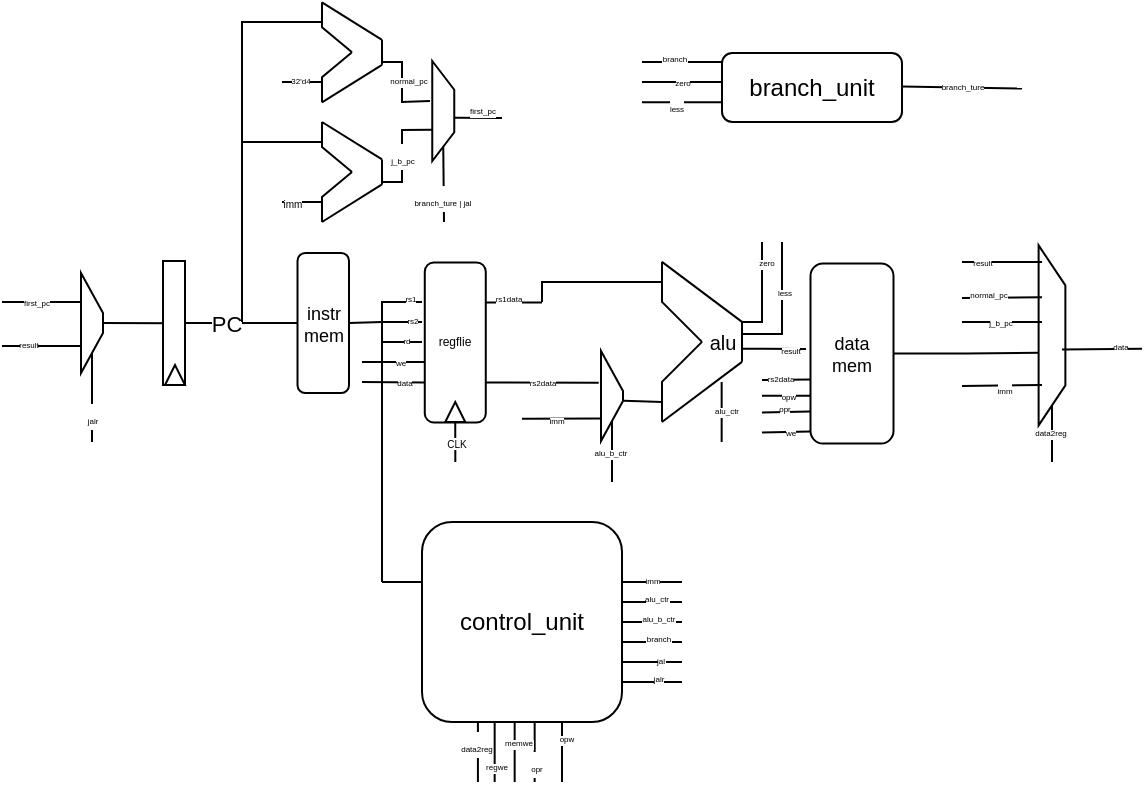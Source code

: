 <mxfile version="26.1.1">
  <diagram name="Page-0" id="Page-0">
    <mxGraphModel dx="864" dy="838.83" grid="1" gridSize="10" guides="1" tooltips="1" connect="1" arrows="0" fold="1" page="1" pageScale="1" pageWidth="593.72" pageHeight="377.83" math="0" shadow="0">
      <root>
        <mxCell id="0" />
        <mxCell id="1" parent="0" />
        <mxCell id="KidoGncwMpLgSPTZOZn4-14" style="edgeStyle=none;rounded=0;orthogonalLoop=1;jettySize=auto;html=1;exitX=0.5;exitY=0;exitDx=0;exitDy=0;endArrow=none;startFill=0;" parent="1" source="KidoGncwMpLgSPTZOZn4-2" edge="1">
          <mxGeometry relative="1" as="geometry">
            <mxPoint x="85" y="110.667" as="targetPoint" />
          </mxGeometry>
        </mxCell>
        <mxCell id="KidoGncwMpLgSPTZOZn4-2" value="" style="shape=trapezoid;perimeter=trapezoidPerimeter;whiteSpace=wrap;html=1;fixedSize=1;rotation=90;" parent="1" vertex="1">
          <mxGeometry x="20" y="105" width="50" height="11" as="geometry" />
        </mxCell>
        <mxCell id="KidoGncwMpLgSPTZOZn4-21" style="edgeStyle=none;rounded=0;orthogonalLoop=1;jettySize=auto;html=1;exitX=0.5;exitY=0;exitDx=0;exitDy=0;entryX=0.5;entryY=1;entryDx=0;entryDy=0;endArrow=none;startFill=0;" parent="1" source="KidoGncwMpLgSPTZOZn4-15" target="KidoGncwMpLgSPTZOZn4-20" edge="1">
          <mxGeometry relative="1" as="geometry" />
        </mxCell>
        <mxCell id="KidoGncwMpLgSPTZOZn4-22" value="PC" style="edgeLabel;html=1;align=center;verticalAlign=middle;resizable=0;points=[];" parent="KidoGncwMpLgSPTZOZn4-21" vertex="1" connectable="0">
          <mxGeometry x="-0.272" relative="1" as="geometry">
            <mxPoint as="offset" />
          </mxGeometry>
        </mxCell>
        <mxCell id="KidoGncwMpLgSPTZOZn4-15" value="" style="rounded=0;whiteSpace=wrap;html=1;rotation=90;" parent="1" vertex="1">
          <mxGeometry x="55" y="105" width="62" height="11" as="geometry" />
        </mxCell>
        <mxCell id="KidoGncwMpLgSPTZOZn4-19" value="" style="triangle;whiteSpace=wrap;html=1;rotation=-90;" parent="1" vertex="1">
          <mxGeometry x="81.5" y="131.5" width="10" height="10" as="geometry" />
        </mxCell>
        <mxCell id="KidoGncwMpLgSPTZOZn4-23" style="edgeStyle=none;rounded=0;orthogonalLoop=1;jettySize=auto;html=1;exitX=0.5;exitY=0;exitDx=0;exitDy=0;endArrow=none;startFill=0;" parent="1" source="KidoGncwMpLgSPTZOZn4-20" edge="1">
          <mxGeometry relative="1" as="geometry">
            <mxPoint x="210" y="110" as="targetPoint" />
            <Array as="points">
              <mxPoint x="190" y="110" />
            </Array>
          </mxGeometry>
        </mxCell>
        <mxCell id="TJ9aAT9OqqPtlWSLzwtL-6" value="rs2" style="edgeLabel;html=1;align=center;verticalAlign=middle;resizable=0;points=[];fontSize=4;" parent="KidoGncwMpLgSPTZOZn4-23" vertex="1" connectable="0">
          <mxGeometry x="0.686" relative="1" as="geometry">
            <mxPoint as="offset" />
          </mxGeometry>
        </mxCell>
        <mxCell id="KidoGncwMpLgSPTZOZn4-20" value="instr&lt;div&gt;mem&lt;/div&gt;" style="rounded=1;whiteSpace=wrap;html=1;rotation=90;align=center;horizontal=0;fontSize=9;" parent="1" vertex="1">
          <mxGeometry x="125.63" y="97.63" width="70" height="25.75" as="geometry" />
        </mxCell>
        <mxCell id="TJ9aAT9OqqPtlWSLzwtL-1" value="" style="endArrow=none;html=1;rounded=0;" parent="1" edge="1">
          <mxGeometry width="50" height="50" relative="1" as="geometry">
            <mxPoint x="190" y="110" as="sourcePoint" />
            <mxPoint x="210" y="100" as="targetPoint" />
            <Array as="points">
              <mxPoint x="190" y="100" />
            </Array>
          </mxGeometry>
        </mxCell>
        <mxCell id="TJ9aAT9OqqPtlWSLzwtL-4" value="rs1" style="edgeLabel;html=1;align=center;verticalAlign=middle;resizable=0;points=[];fontSize=4;" parent="TJ9aAT9OqqPtlWSLzwtL-1" vertex="1" connectable="0">
          <mxGeometry x="0.6" y="1" relative="1" as="geometry">
            <mxPoint as="offset" />
          </mxGeometry>
        </mxCell>
        <mxCell id="TJ9aAT9OqqPtlWSLzwtL-3" value="" style="endArrow=none;html=1;rounded=0;" parent="1" edge="1">
          <mxGeometry width="50" height="50" relative="1" as="geometry">
            <mxPoint x="190" y="110" as="sourcePoint" />
            <mxPoint x="210" y="120" as="targetPoint" />
            <Array as="points">
              <mxPoint x="190" y="120" />
            </Array>
          </mxGeometry>
        </mxCell>
        <mxCell id="TJ9aAT9OqqPtlWSLzwtL-7" value="rd" style="edgeLabel;html=1;align=center;verticalAlign=middle;resizable=0;points=[];fontSize=4;" parent="TJ9aAT9OqqPtlWSLzwtL-3" vertex="1" connectable="0">
          <mxGeometry x="0.467" relative="1" as="geometry">
            <mxPoint as="offset" />
          </mxGeometry>
        </mxCell>
        <mxCell id="TJ9aAT9OqqPtlWSLzwtL-14" style="edgeStyle=orthogonalEdgeStyle;rounded=0;orthogonalLoop=1;jettySize=auto;html=1;exitX=0.75;exitY=0;exitDx=0;exitDy=0;endArrow=none;startFill=0;entryX=0.352;entryY=1.106;entryDx=0;entryDy=0;entryPerimeter=0;" parent="1" source="TJ9aAT9OqqPtlWSLzwtL-8" edge="1" target="lyE28jP4etLyNFMuhpy6-29">
          <mxGeometry relative="1" as="geometry">
            <mxPoint x="270" y="140" as="targetPoint" />
            <Array as="points" />
          </mxGeometry>
        </mxCell>
        <mxCell id="TJ9aAT9OqqPtlWSLzwtL-32" value="rs2data" style="edgeLabel;html=1;align=center;verticalAlign=middle;resizable=0;points=[];fontSize=4;" parent="TJ9aAT9OqqPtlWSLzwtL-14" vertex="1" connectable="0">
          <mxGeometry x="-0.02" relative="1" as="geometry">
            <mxPoint as="offset" />
          </mxGeometry>
        </mxCell>
        <mxCell id="TJ9aAT9OqqPtlWSLzwtL-33" style="edgeStyle=orthogonalEdgeStyle;rounded=0;orthogonalLoop=1;jettySize=auto;html=1;exitX=0.25;exitY=0;exitDx=0;exitDy=0;endArrow=none;startFill=0;" parent="1" source="TJ9aAT9OqqPtlWSLzwtL-8" edge="1">
          <mxGeometry relative="1" as="geometry">
            <mxPoint x="270" y="100.333" as="targetPoint" />
          </mxGeometry>
        </mxCell>
        <mxCell id="TJ9aAT9OqqPtlWSLzwtL-34" value="rs1data" style="edgeLabel;html=1;align=center;verticalAlign=middle;resizable=0;points=[];fontSize=4;" parent="TJ9aAT9OqqPtlWSLzwtL-33" vertex="1" connectable="0">
          <mxGeometry x="-0.236" y="1" relative="1" as="geometry">
            <mxPoint as="offset" />
          </mxGeometry>
        </mxCell>
        <mxCell id="TJ9aAT9OqqPtlWSLzwtL-8" value="regflie" style="rounded=1;whiteSpace=wrap;html=1;rotation=90;fontSize=6;horizontal=0;verticalAlign=middle;" parent="1" vertex="1">
          <mxGeometry x="186.61" y="105" width="80.05" height="30.5" as="geometry" />
        </mxCell>
        <mxCell id="TJ9aAT9OqqPtlWSLzwtL-16" style="edgeStyle=orthogonalEdgeStyle;rounded=0;orthogonalLoop=1;jettySize=auto;html=1;exitX=0;exitY=0.5;exitDx=0;exitDy=0;endArrow=none;startFill=0;" parent="1" source="TJ9aAT9OqqPtlWSLzwtL-15" edge="1">
          <mxGeometry relative="1" as="geometry">
            <mxPoint x="226.667" y="180" as="targetPoint" />
          </mxGeometry>
        </mxCell>
        <mxCell id="TJ9aAT9OqqPtlWSLzwtL-17" value="CLK" style="edgeLabel;html=1;align=center;verticalAlign=middle;resizable=0;points=[];fontSize=5;" parent="TJ9aAT9OqqPtlWSLzwtL-16" vertex="1" connectable="0">
          <mxGeometry x="-0.033" relative="1" as="geometry">
            <mxPoint as="offset" />
          </mxGeometry>
        </mxCell>
        <mxCell id="TJ9aAT9OqqPtlWSLzwtL-15" value="" style="triangle;whiteSpace=wrap;html=1;rotation=-90;" parent="1" vertex="1">
          <mxGeometry x="221.63" y="150" width="10" height="10" as="geometry" />
        </mxCell>
        <mxCell id="TJ9aAT9OqqPtlWSLzwtL-18" value="" style="endArrow=none;html=1;rounded=0;" parent="1" edge="1">
          <mxGeometry width="50" height="50" relative="1" as="geometry">
            <mxPoint x="190" y="120" as="sourcePoint" />
            <mxPoint x="190" y="240" as="targetPoint" />
          </mxGeometry>
        </mxCell>
        <mxCell id="TJ9aAT9OqqPtlWSLzwtL-19" value="" style="endArrow=none;html=1;rounded=0;" parent="1" edge="1">
          <mxGeometry width="50" height="50" relative="1" as="geometry">
            <mxPoint x="190" y="240" as="sourcePoint" />
            <mxPoint x="210" y="240" as="targetPoint" />
            <Array as="points">
              <mxPoint x="200" y="240" />
            </Array>
          </mxGeometry>
        </mxCell>
        <mxCell id="lyE28jP4etLyNFMuhpy6-3" style="edgeStyle=orthogonalEdgeStyle;rounded=0;orthogonalLoop=1;jettySize=auto;html=1;exitX=1;exitY=0.5;exitDx=0;exitDy=0;endArrow=none;startFill=0;" edge="1" parent="1" source="TJ9aAT9OqqPtlWSLzwtL-20">
          <mxGeometry relative="1" as="geometry">
            <mxPoint x="340" y="260" as="targetPoint" />
          </mxGeometry>
        </mxCell>
        <mxCell id="lyE28jP4etLyNFMuhpy6-33" value="alu_b_ctr" style="edgeLabel;html=1;align=center;verticalAlign=middle;resizable=0;points=[];fontSize=4;" vertex="1" connectable="0" parent="lyE28jP4etLyNFMuhpy6-3">
          <mxGeometry x="0.156" y="1" relative="1" as="geometry">
            <mxPoint as="offset" />
          </mxGeometry>
        </mxCell>
        <mxCell id="lyE28jP4etLyNFMuhpy6-15" style="edgeStyle=orthogonalEdgeStyle;rounded=0;orthogonalLoop=1;jettySize=auto;html=1;exitX=0.5;exitY=1;exitDx=0;exitDy=0;endArrow=none;startFill=0;" edge="1" parent="1">
          <mxGeometry relative="1" as="geometry">
            <mxPoint x="266.33" y="340" as="targetPoint" />
            <mxPoint x="266.33" y="310" as="sourcePoint" />
          </mxGeometry>
        </mxCell>
        <mxCell id="lyE28jP4etLyNFMuhpy6-39" value="&lt;font style=&quot;font-size: 4px;&quot;&gt;opr&lt;/font&gt;" style="edgeLabel;html=1;align=center;verticalAlign=middle;resizable=0;points=[];" vertex="1" connectable="0" parent="lyE28jP4etLyNFMuhpy6-15">
          <mxGeometry x="-0.378" relative="1" as="geometry">
            <mxPoint y="11" as="offset" />
          </mxGeometry>
        </mxCell>
        <mxCell id="TJ9aAT9OqqPtlWSLzwtL-20" value="control_unit" style="rounded=1;whiteSpace=wrap;html=1;" parent="1" vertex="1">
          <mxGeometry x="210" y="210" width="100" height="100" as="geometry" />
        </mxCell>
        <mxCell id="TJ9aAT9OqqPtlWSLzwtL-25" value="" style="endArrow=none;html=1;rounded=0;fontSize=4;" parent="1" edge="1">
          <mxGeometry width="50" height="50" relative="1" as="geometry">
            <mxPoint x="180" y="130" as="sourcePoint" />
            <mxPoint x="211" y="130" as="targetPoint" />
          </mxGeometry>
        </mxCell>
        <mxCell id="TJ9aAT9OqqPtlWSLzwtL-28" value="we" style="edgeLabel;html=1;align=center;verticalAlign=middle;resizable=0;points=[];fontSize=4;" parent="TJ9aAT9OqqPtlWSLzwtL-25" vertex="1" connectable="0">
          <mxGeometry x="0.226" y="-1" relative="1" as="geometry">
            <mxPoint as="offset" />
          </mxGeometry>
        </mxCell>
        <mxCell id="TJ9aAT9OqqPtlWSLzwtL-29" value="" style="endArrow=none;html=1;rounded=0;entryX=0.75;entryY=1;entryDx=0;entryDy=0;" parent="1" target="TJ9aAT9OqqPtlWSLzwtL-8" edge="1">
          <mxGeometry width="50" height="50" relative="1" as="geometry">
            <mxPoint x="180" y="140" as="sourcePoint" />
            <mxPoint x="320" y="140" as="targetPoint" />
          </mxGeometry>
        </mxCell>
        <mxCell id="TJ9aAT9OqqPtlWSLzwtL-30" value="data" style="edgeLabel;html=1;align=center;verticalAlign=middle;resizable=0;points=[];fontSize=4;" parent="TJ9aAT9OqqPtlWSLzwtL-29" vertex="1" connectable="0">
          <mxGeometry x="0.339" y="-1" relative="1" as="geometry">
            <mxPoint as="offset" />
          </mxGeometry>
        </mxCell>
        <mxCell id="lyE28jP4etLyNFMuhpy6-4" style="edgeStyle=orthogonalEdgeStyle;rounded=0;orthogonalLoop=1;jettySize=auto;html=1;exitX=1;exitY=0.5;exitDx=0;exitDy=0;endArrow=none;startFill=0;" edge="1" parent="1">
          <mxGeometry relative="1" as="geometry">
            <mxPoint x="340" y="240" as="targetPoint" />
            <mxPoint x="310" y="240" as="sourcePoint" />
          </mxGeometry>
        </mxCell>
        <mxCell id="lyE28jP4etLyNFMuhpy6-31" value="imm" style="edgeLabel;html=1;align=center;verticalAlign=middle;resizable=0;points=[];fontSize=4;" vertex="1" connectable="0" parent="lyE28jP4etLyNFMuhpy6-4">
          <mxGeometry x="-0.044" relative="1" as="geometry">
            <mxPoint as="offset" />
          </mxGeometry>
        </mxCell>
        <mxCell id="lyE28jP4etLyNFMuhpy6-5" style="edgeStyle=orthogonalEdgeStyle;rounded=0;orthogonalLoop=1;jettySize=auto;html=1;exitX=1;exitY=0.5;exitDx=0;exitDy=0;endArrow=none;startFill=0;" edge="1" parent="1">
          <mxGeometry relative="1" as="geometry">
            <mxPoint x="340" y="250" as="targetPoint" />
            <mxPoint x="310" y="250" as="sourcePoint" />
          </mxGeometry>
        </mxCell>
        <mxCell id="lyE28jP4etLyNFMuhpy6-32" value="alu_ctr" style="edgeLabel;html=1;align=center;verticalAlign=middle;resizable=0;points=[];fontSize=4;" vertex="1" connectable="0" parent="lyE28jP4etLyNFMuhpy6-5">
          <mxGeometry x="0.111" y="1" relative="1" as="geometry">
            <mxPoint as="offset" />
          </mxGeometry>
        </mxCell>
        <mxCell id="lyE28jP4etLyNFMuhpy6-6" style="edgeStyle=orthogonalEdgeStyle;rounded=0;orthogonalLoop=1;jettySize=auto;html=1;exitX=1;exitY=0.5;exitDx=0;exitDy=0;endArrow=none;startFill=0;" edge="1" parent="1">
          <mxGeometry relative="1" as="geometry">
            <mxPoint x="340" y="290" as="targetPoint" />
            <mxPoint x="310" y="290" as="sourcePoint" />
          </mxGeometry>
        </mxCell>
        <mxCell id="lyE28jP4etLyNFMuhpy6-37" value="jalr" style="edgeLabel;html=1;align=center;verticalAlign=middle;resizable=0;points=[];fontSize=4;" vertex="1" connectable="0" parent="lyE28jP4etLyNFMuhpy6-6">
          <mxGeometry x="0.178" y="1" relative="1" as="geometry">
            <mxPoint as="offset" />
          </mxGeometry>
        </mxCell>
        <mxCell id="lyE28jP4etLyNFMuhpy6-7" style="edgeStyle=orthogonalEdgeStyle;rounded=0;orthogonalLoop=1;jettySize=auto;html=1;exitX=1;exitY=0.5;exitDx=0;exitDy=0;endArrow=none;startFill=0;" edge="1" parent="1">
          <mxGeometry relative="1" as="geometry">
            <mxPoint x="340" y="270" as="targetPoint" />
            <mxPoint x="310" y="270" as="sourcePoint" />
          </mxGeometry>
        </mxCell>
        <mxCell id="lyE28jP4etLyNFMuhpy6-34" value="branch" style="edgeLabel;html=1;align=center;verticalAlign=middle;resizable=0;points=[];fontSize=4;" vertex="1" connectable="0" parent="lyE28jP4etLyNFMuhpy6-7">
          <mxGeometry x="0.156" y="1" relative="1" as="geometry">
            <mxPoint as="offset" />
          </mxGeometry>
        </mxCell>
        <mxCell id="lyE28jP4etLyNFMuhpy6-8" style="edgeStyle=orthogonalEdgeStyle;rounded=0;orthogonalLoop=1;jettySize=auto;html=1;exitX=1;exitY=0.5;exitDx=0;exitDy=0;endArrow=none;startFill=0;" edge="1" parent="1">
          <mxGeometry relative="1" as="geometry">
            <mxPoint x="340" y="280" as="targetPoint" />
            <mxPoint x="310" y="280" as="sourcePoint" />
          </mxGeometry>
        </mxCell>
        <mxCell id="lyE28jP4etLyNFMuhpy6-36" value="jal" style="edgeLabel;html=1;align=center;verticalAlign=middle;resizable=0;points=[];fontSize=4;" vertex="1" connectable="0" parent="lyE28jP4etLyNFMuhpy6-8">
          <mxGeometry x="0.267" relative="1" as="geometry">
            <mxPoint as="offset" />
          </mxGeometry>
        </mxCell>
        <mxCell id="lyE28jP4etLyNFMuhpy6-16" style="edgeStyle=orthogonalEdgeStyle;rounded=0;orthogonalLoop=1;jettySize=auto;html=1;exitX=0.5;exitY=1;exitDx=0;exitDy=0;endArrow=none;startFill=0;" edge="1" parent="1">
          <mxGeometry relative="1" as="geometry">
            <mxPoint x="237.96" y="340" as="targetPoint" />
            <mxPoint x="237.96" y="310" as="sourcePoint" />
          </mxGeometry>
        </mxCell>
        <mxCell id="lyE28jP4etLyNFMuhpy6-42" value="&lt;span style=&quot;font-size: 4px;&quot;&gt;data2reg&lt;/span&gt;" style="edgeLabel;html=1;align=center;verticalAlign=middle;resizable=0;points=[];" vertex="1" connectable="0" parent="lyE28jP4etLyNFMuhpy6-16">
          <mxGeometry x="-0.267" y="-1" relative="1" as="geometry">
            <mxPoint as="offset" />
          </mxGeometry>
        </mxCell>
        <mxCell id="lyE28jP4etLyNFMuhpy6-17" style="edgeStyle=orthogonalEdgeStyle;rounded=0;orthogonalLoop=1;jettySize=auto;html=1;exitX=0.5;exitY=1;exitDx=0;exitDy=0;endArrow=none;startFill=0;" edge="1" parent="1">
          <mxGeometry relative="1" as="geometry">
            <mxPoint x="256.33" y="340" as="targetPoint" />
            <mxPoint x="256.33" y="310" as="sourcePoint" />
          </mxGeometry>
        </mxCell>
        <mxCell id="lyE28jP4etLyNFMuhpy6-40" value="memwe" style="edgeLabel;html=1;align=center;verticalAlign=middle;resizable=0;points=[];fontSize=4;" vertex="1" connectable="0" parent="lyE28jP4etLyNFMuhpy6-17">
          <mxGeometry x="-0.289" y="1" relative="1" as="geometry">
            <mxPoint as="offset" />
          </mxGeometry>
        </mxCell>
        <mxCell id="lyE28jP4etLyNFMuhpy6-18" style="edgeStyle=orthogonalEdgeStyle;rounded=0;orthogonalLoop=1;jettySize=auto;html=1;exitX=0.5;exitY=1;exitDx=0;exitDy=0;endArrow=none;startFill=0;" edge="1" parent="1">
          <mxGeometry relative="1" as="geometry">
            <mxPoint x="280" y="340" as="targetPoint" />
            <mxPoint x="280" y="310" as="sourcePoint" />
          </mxGeometry>
        </mxCell>
        <mxCell id="lyE28jP4etLyNFMuhpy6-38" value="opw" style="edgeLabel;html=1;align=center;verticalAlign=middle;resizable=0;points=[];fontSize=4;" vertex="1" connectable="0" parent="lyE28jP4etLyNFMuhpy6-18">
          <mxGeometry x="-0.444" y="2" relative="1" as="geometry">
            <mxPoint as="offset" />
          </mxGeometry>
        </mxCell>
        <mxCell id="lyE28jP4etLyNFMuhpy6-19" style="edgeStyle=orthogonalEdgeStyle;rounded=0;orthogonalLoop=1;jettySize=auto;html=1;exitX=0.5;exitY=1;exitDx=0;exitDy=0;endArrow=none;startFill=0;" edge="1" parent="1">
          <mxGeometry relative="1" as="geometry">
            <mxPoint x="246.33" y="340" as="targetPoint" />
            <mxPoint x="246.33" y="310" as="sourcePoint" />
          </mxGeometry>
        </mxCell>
        <mxCell id="lyE28jP4etLyNFMuhpy6-41" value="regwe" style="edgeLabel;html=1;align=center;verticalAlign=middle;resizable=0;points=[];fontSize=4;" vertex="1" connectable="0" parent="lyE28jP4etLyNFMuhpy6-19">
          <mxGeometry x="0.489" relative="1" as="geometry">
            <mxPoint as="offset" />
          </mxGeometry>
        </mxCell>
        <mxCell id="lyE28jP4etLyNFMuhpy6-22" value="" style="endArrow=none;html=1;rounded=0;" edge="1" parent="1">
          <mxGeometry width="50" height="50" relative="1" as="geometry">
            <mxPoint x="330" y="79.92" as="sourcePoint" />
            <mxPoint x="370" y="109.92" as="targetPoint" />
          </mxGeometry>
        </mxCell>
        <mxCell id="lyE28jP4etLyNFMuhpy6-23" value="" style="endArrow=none;html=1;rounded=0;" edge="1" parent="1">
          <mxGeometry width="50" height="50" relative="1" as="geometry">
            <mxPoint x="330" y="160" as="sourcePoint" />
            <mxPoint x="370" y="129.92" as="targetPoint" />
          </mxGeometry>
        </mxCell>
        <mxCell id="lyE28jP4etLyNFMuhpy6-24" value="" style="endArrow=none;html=1;rounded=0;" edge="1" parent="1">
          <mxGeometry width="50" height="50" relative="1" as="geometry">
            <mxPoint x="350" y="119.92" as="sourcePoint" />
            <mxPoint x="330" y="79.92" as="targetPoint" />
            <Array as="points">
              <mxPoint x="330" y="99.92" />
            </Array>
          </mxGeometry>
        </mxCell>
        <mxCell id="lyE28jP4etLyNFMuhpy6-25" value="" style="endArrow=none;html=1;rounded=0;" edge="1" parent="1">
          <mxGeometry width="50" height="50" relative="1" as="geometry">
            <mxPoint x="350" y="119.92" as="sourcePoint" />
            <mxPoint x="330" y="159.92" as="targetPoint" />
            <Array as="points">
              <mxPoint x="330" y="139.92" />
            </Array>
          </mxGeometry>
        </mxCell>
        <mxCell id="lyE28jP4etLyNFMuhpy6-27" value="" style="endArrow=none;html=1;rounded=0;" edge="1" parent="1">
          <mxGeometry width="50" height="50" relative="1" as="geometry">
            <mxPoint x="370" y="129.92" as="sourcePoint" />
            <mxPoint x="370" y="109.92" as="targetPoint" />
          </mxGeometry>
        </mxCell>
        <mxCell id="lyE28jP4etLyNFMuhpy6-28" value="alu" style="text;html=1;align=center;verticalAlign=middle;resizable=0;points=[];autosize=1;strokeColor=none;fillColor=none;fontSize=10;" vertex="1" parent="1">
          <mxGeometry x="340" y="105" width="40" height="30" as="geometry" />
        </mxCell>
        <mxCell id="lyE28jP4etLyNFMuhpy6-47" style="edgeStyle=orthogonalEdgeStyle;rounded=0;orthogonalLoop=1;jettySize=auto;html=1;exitX=0.75;exitY=1;exitDx=0;exitDy=0;endArrow=none;startFill=0;" edge="1" parent="1" source="lyE28jP4etLyNFMuhpy6-29">
          <mxGeometry relative="1" as="geometry">
            <mxPoint x="260" y="158.333" as="targetPoint" />
          </mxGeometry>
        </mxCell>
        <mxCell id="lyE28jP4etLyNFMuhpy6-48" value="imm" style="edgeLabel;html=1;align=center;verticalAlign=middle;resizable=0;points=[];fontSize=4;" vertex="1" connectable="0" parent="lyE28jP4etLyNFMuhpy6-47">
          <mxGeometry x="0.173" y="1" relative="1" as="geometry">
            <mxPoint as="offset" />
          </mxGeometry>
        </mxCell>
        <mxCell id="lyE28jP4etLyNFMuhpy6-29" value="" style="shape=trapezoid;perimeter=trapezoidPerimeter;whiteSpace=wrap;html=1;fixedSize=1;rotation=90;" vertex="1" parent="1">
          <mxGeometry x="282.5" y="141.5" width="45" height="11" as="geometry" />
        </mxCell>
        <mxCell id="lyE28jP4etLyNFMuhpy6-30" value="" style="endArrow=none;html=1;rounded=0;exitX=0.552;exitY=-0.045;exitDx=0;exitDy=0;exitPerimeter=0;" edge="1" parent="1" source="lyE28jP4etLyNFMuhpy6-29">
          <mxGeometry width="50" height="50" relative="1" as="geometry">
            <mxPoint x="270" y="210" as="sourcePoint" />
            <mxPoint x="330" y="150" as="targetPoint" />
          </mxGeometry>
        </mxCell>
        <mxCell id="lyE28jP4etLyNFMuhpy6-49" value="" style="endArrow=none;html=1;rounded=0;" edge="1" parent="1">
          <mxGeometry width="50" height="50" relative="1" as="geometry">
            <mxPoint x="270" y="100" as="sourcePoint" />
            <mxPoint x="330" y="90" as="targetPoint" />
            <Array as="points">
              <mxPoint x="270" y="90" />
            </Array>
          </mxGeometry>
        </mxCell>
        <mxCell id="lyE28jP4etLyNFMuhpy6-50" value="" style="endArrow=none;html=1;rounded=0;entryX=0.5;entryY=1.167;entryDx=0;entryDy=0;entryPerimeter=0;" edge="1" parent="1">
          <mxGeometry width="50" height="50" relative="1" as="geometry">
            <mxPoint x="359.83" y="169.99" as="sourcePoint" />
            <mxPoint x="359.83" y="140" as="targetPoint" />
          </mxGeometry>
        </mxCell>
        <mxCell id="lyE28jP4etLyNFMuhpy6-51" value="alu_ctr" style="edgeLabel;html=1;align=center;verticalAlign=middle;resizable=0;points=[];fontSize=4;" vertex="1" connectable="0" parent="lyE28jP4etLyNFMuhpy6-50">
          <mxGeometry x="-0.0" y="-2" relative="1" as="geometry">
            <mxPoint as="offset" />
          </mxGeometry>
        </mxCell>
        <mxCell id="lyE28jP4etLyNFMuhpy6-54" value="" style="endArrow=none;html=1;rounded=0;" edge="1" parent="1">
          <mxGeometry width="50" height="50" relative="1" as="geometry">
            <mxPoint x="120" y="110" as="sourcePoint" />
            <mxPoint x="160" y="20" as="targetPoint" />
            <Array as="points">
              <mxPoint x="120" y="20" />
            </Array>
          </mxGeometry>
        </mxCell>
        <mxCell id="lyE28jP4etLyNFMuhpy6-55" value="" style="endArrow=none;html=1;rounded=0;" edge="1" parent="1">
          <mxGeometry width="50" height="50" relative="1" as="geometry">
            <mxPoint x="120" y="20" as="sourcePoint" />
            <mxPoint x="160" y="-40" as="targetPoint" />
            <Array as="points">
              <mxPoint x="120" y="-40" />
            </Array>
          </mxGeometry>
        </mxCell>
        <mxCell id="lyE28jP4etLyNFMuhpy6-72" value="" style="group" vertex="1" connectable="0" parent="1">
          <mxGeometry x="160" y="-49.83" width="30" height="50" as="geometry" />
        </mxCell>
        <mxCell id="lyE28jP4etLyNFMuhpy6-67" value="" style="endArrow=none;html=1;rounded=0;" edge="1" parent="lyE28jP4etLyNFMuhpy6-72">
          <mxGeometry width="50" height="50" relative="1" as="geometry">
            <mxPoint as="sourcePoint" />
            <mxPoint x="30" y="18.731" as="targetPoint" />
          </mxGeometry>
        </mxCell>
        <mxCell id="lyE28jP4etLyNFMuhpy6-68" value="" style="endArrow=none;html=1;rounded=0;" edge="1" parent="lyE28jP4etLyNFMuhpy6-72">
          <mxGeometry width="50" height="50" relative="1" as="geometry">
            <mxPoint y="50.0" as="sourcePoint" />
            <mxPoint x="30" y="31.219" as="targetPoint" />
          </mxGeometry>
        </mxCell>
        <mxCell id="lyE28jP4etLyNFMuhpy6-69" value="" style="endArrow=none;html=1;rounded=0;" edge="1" parent="lyE28jP4etLyNFMuhpy6-72">
          <mxGeometry width="50" height="50" relative="1" as="geometry">
            <mxPoint x="15" y="24.975" as="sourcePoint" />
            <mxPoint as="targetPoint" />
            <Array as="points">
              <mxPoint y="12.488" />
            </Array>
          </mxGeometry>
        </mxCell>
        <mxCell id="lyE28jP4etLyNFMuhpy6-70" value="" style="endArrow=none;html=1;rounded=0;" edge="1" parent="lyE28jP4etLyNFMuhpy6-72">
          <mxGeometry width="50" height="50" relative="1" as="geometry">
            <mxPoint x="15" y="24.975" as="sourcePoint" />
            <mxPoint y="49.95" as="targetPoint" />
            <Array as="points">
              <mxPoint y="37.463" />
            </Array>
          </mxGeometry>
        </mxCell>
        <mxCell id="lyE28jP4etLyNFMuhpy6-71" value="" style="endArrow=none;html=1;rounded=0;" edge="1" parent="lyE28jP4etLyNFMuhpy6-72">
          <mxGeometry width="50" height="50" relative="1" as="geometry">
            <mxPoint x="30" y="31.219" as="sourcePoint" />
            <mxPoint x="30" y="18.731" as="targetPoint" />
          </mxGeometry>
        </mxCell>
        <mxCell id="lyE28jP4etLyNFMuhpy6-73" value="" style="group" vertex="1" connectable="0" parent="1">
          <mxGeometry x="160" y="10" width="30" height="50" as="geometry" />
        </mxCell>
        <mxCell id="lyE28jP4etLyNFMuhpy6-74" value="" style="endArrow=none;html=1;rounded=0;" edge="1" parent="lyE28jP4etLyNFMuhpy6-73">
          <mxGeometry width="50" height="50" relative="1" as="geometry">
            <mxPoint as="sourcePoint" />
            <mxPoint x="30" y="18.731" as="targetPoint" />
          </mxGeometry>
        </mxCell>
        <mxCell id="lyE28jP4etLyNFMuhpy6-75" value="" style="endArrow=none;html=1;rounded=0;" edge="1" parent="lyE28jP4etLyNFMuhpy6-73">
          <mxGeometry width="50" height="50" relative="1" as="geometry">
            <mxPoint y="50.0" as="sourcePoint" />
            <mxPoint x="30" y="31.219" as="targetPoint" />
          </mxGeometry>
        </mxCell>
        <mxCell id="lyE28jP4etLyNFMuhpy6-76" value="" style="endArrow=none;html=1;rounded=0;" edge="1" parent="lyE28jP4etLyNFMuhpy6-73">
          <mxGeometry width="50" height="50" relative="1" as="geometry">
            <mxPoint x="15" y="24.975" as="sourcePoint" />
            <mxPoint as="targetPoint" />
            <Array as="points">
              <mxPoint y="12.488" />
            </Array>
          </mxGeometry>
        </mxCell>
        <mxCell id="lyE28jP4etLyNFMuhpy6-77" value="" style="endArrow=none;html=1;rounded=0;" edge="1" parent="lyE28jP4etLyNFMuhpy6-73">
          <mxGeometry width="50" height="50" relative="1" as="geometry">
            <mxPoint x="15" y="24.975" as="sourcePoint" />
            <mxPoint y="49.95" as="targetPoint" />
            <Array as="points">
              <mxPoint y="37.463" />
            </Array>
          </mxGeometry>
        </mxCell>
        <mxCell id="lyE28jP4etLyNFMuhpy6-78" value="" style="endArrow=none;html=1;rounded=0;" edge="1" parent="lyE28jP4etLyNFMuhpy6-73">
          <mxGeometry width="50" height="50" relative="1" as="geometry">
            <mxPoint x="30" y="31.219" as="sourcePoint" />
            <mxPoint x="30" y="18.731" as="targetPoint" />
          </mxGeometry>
        </mxCell>
        <mxCell id="lyE28jP4etLyNFMuhpy6-79" value="" style="endArrow=none;html=1;rounded=0;" edge="1" parent="1">
          <mxGeometry width="50" height="50" relative="1" as="geometry">
            <mxPoint x="140" y="-10" as="sourcePoint" />
            <mxPoint x="160" y="-10" as="targetPoint" />
          </mxGeometry>
        </mxCell>
        <mxCell id="lyE28jP4etLyNFMuhpy6-80" value="32&#39;d4" style="edgeLabel;html=1;align=center;verticalAlign=middle;resizable=0;points=[];fontSize=4;" vertex="1" connectable="0" parent="lyE28jP4etLyNFMuhpy6-79">
          <mxGeometry x="-0.1" relative="1" as="geometry">
            <mxPoint as="offset" />
          </mxGeometry>
        </mxCell>
        <mxCell id="lyE28jP4etLyNFMuhpy6-81" value="" style="endArrow=none;html=1;rounded=0;" edge="1" parent="1">
          <mxGeometry width="50" height="50" relative="1" as="geometry">
            <mxPoint x="140" y="50" as="sourcePoint" />
            <mxPoint x="160" y="50" as="targetPoint" />
          </mxGeometry>
        </mxCell>
        <mxCell id="lyE28jP4etLyNFMuhpy6-82" value="imm" style="edgeLabel;html=1;align=center;verticalAlign=middle;resizable=0;points=[];fontSize=5;" vertex="1" connectable="0" parent="lyE28jP4etLyNFMuhpy6-81">
          <mxGeometry x="-0.567" relative="1" as="geometry">
            <mxPoint as="offset" />
          </mxGeometry>
        </mxCell>
        <mxCell id="lyE28jP4etLyNFMuhpy6-83" value="" style="shape=trapezoid;perimeter=trapezoidPerimeter;whiteSpace=wrap;html=1;fixedSize=1;rotation=90;size=14.37;" vertex="1" parent="1">
          <mxGeometry x="195.63" y="-1" width="50" height="11" as="geometry" />
        </mxCell>
        <mxCell id="lyE28jP4etLyNFMuhpy6-84" value="" style="endArrow=none;html=1;rounded=0;entryX=0.687;entryY=1.012;entryDx=0;entryDy=0;entryPerimeter=0;" edge="1" parent="1" target="lyE28jP4etLyNFMuhpy6-83">
          <mxGeometry width="50" height="50" relative="1" as="geometry">
            <mxPoint x="190" y="40" as="sourcePoint" />
            <mxPoint x="320" y="90" as="targetPoint" />
            <Array as="points">
              <mxPoint x="200" y="40" />
              <mxPoint x="200" y="14" />
            </Array>
          </mxGeometry>
        </mxCell>
        <mxCell id="lyE28jP4etLyNFMuhpy6-90" value="&lt;font style=&quot;font-size: 4px;&quot;&gt;j_b_pc&lt;/font&gt;" style="edgeLabel;html=1;align=center;verticalAlign=middle;resizable=0;points=[];" vertex="1" connectable="0" parent="lyE28jP4etLyNFMuhpy6-84">
          <mxGeometry x="-0.079" relative="1" as="geometry">
            <mxPoint as="offset" />
          </mxGeometry>
        </mxCell>
        <mxCell id="lyE28jP4etLyNFMuhpy6-85" value="" style="endArrow=none;html=1;rounded=0;entryX=0.4;entryY=1.103;entryDx=0;entryDy=0;entryPerimeter=0;" edge="1" parent="1" target="lyE28jP4etLyNFMuhpy6-83">
          <mxGeometry width="50" height="50" relative="1" as="geometry">
            <mxPoint x="190" y="-20" as="sourcePoint" />
            <mxPoint x="320" y="90" as="targetPoint" />
            <Array as="points">
              <mxPoint x="200" y="-20" />
              <mxPoint x="200" />
            </Array>
          </mxGeometry>
        </mxCell>
        <mxCell id="lyE28jP4etLyNFMuhpy6-88" value="j_b_pc" style="edgeLabel;html=1;align=center;verticalAlign=middle;resizable=0;points=[];fontSize=4;" vertex="1" connectable="0" parent="lyE28jP4etLyNFMuhpy6-85">
          <mxGeometry x="-0.083" relative="1" as="geometry">
            <mxPoint as="offset" />
          </mxGeometry>
        </mxCell>
        <mxCell id="lyE28jP4etLyNFMuhpy6-89" value="normal_pc" style="edgeLabel;html=1;align=center;verticalAlign=middle;resizable=0;points=[];fontSize=4;" vertex="1" connectable="0" parent="lyE28jP4etLyNFMuhpy6-85">
          <mxGeometry x="-0.114" y="3" relative="1" as="geometry">
            <mxPoint as="offset" />
          </mxGeometry>
        </mxCell>
        <mxCell id="lyE28jP4etLyNFMuhpy6-86" value="" style="endArrow=none;html=1;rounded=0;exitX=0.567;exitY=-0.018;exitDx=0;exitDy=0;exitPerimeter=0;" edge="1" parent="1" source="lyE28jP4etLyNFMuhpy6-83">
          <mxGeometry width="50" height="50" relative="1" as="geometry">
            <mxPoint x="266.66" y="20" as="sourcePoint" />
            <mxPoint x="250" y="8" as="targetPoint" />
          </mxGeometry>
        </mxCell>
        <mxCell id="lyE28jP4etLyNFMuhpy6-87" value="first_pc" style="edgeLabel;html=1;align=center;verticalAlign=middle;resizable=0;points=[];fontSize=4;" vertex="1" connectable="0" parent="lyE28jP4etLyNFMuhpy6-86">
          <mxGeometry x="0.409" y="-1" relative="1" as="geometry">
            <mxPoint x="-3" y="-4" as="offset" />
          </mxGeometry>
        </mxCell>
        <mxCell id="lyE28jP4etLyNFMuhpy6-91" value="" style="endArrow=none;html=1;rounded=0;entryX=0.475;entryY=1.054;entryDx=0;entryDy=0;entryPerimeter=0;" edge="1" parent="1" target="lyE28jP4etLyNFMuhpy6-93">
          <mxGeometry width="50" height="50" relative="1" as="geometry">
            <mxPoint x="370" y="123.38" as="sourcePoint" />
            <mxPoint x="400" y="123" as="targetPoint" />
          </mxGeometry>
        </mxCell>
        <mxCell id="lyE28jP4etLyNFMuhpy6-92" value="result" style="edgeLabel;html=1;align=center;verticalAlign=middle;resizable=0;points=[];fontSize=4;" vertex="1" connectable="0" parent="lyE28jP4etLyNFMuhpy6-91">
          <mxGeometry x="0.488" y="-1" relative="1" as="geometry">
            <mxPoint as="offset" />
          </mxGeometry>
        </mxCell>
        <mxCell id="lyE28jP4etLyNFMuhpy6-93" value="data&lt;div&gt;mem&lt;/div&gt;" style="rounded=1;whiteSpace=wrap;html=1;rotation=90;horizontal=0;fontSize=9;" vertex="1" parent="1">
          <mxGeometry x="380" y="105" width="90" height="41.5" as="geometry" />
        </mxCell>
        <mxCell id="lyE28jP4etLyNFMuhpy6-95" value="" style="endArrow=none;html=1;rounded=0;entryX=0.645;entryY=1.006;entryDx=0;entryDy=0;entryPerimeter=0;" edge="1" parent="1" target="lyE28jP4etLyNFMuhpy6-93">
          <mxGeometry width="50" height="50" relative="1" as="geometry">
            <mxPoint x="380" y="139" as="sourcePoint" />
            <mxPoint x="430" y="220" as="targetPoint" />
          </mxGeometry>
        </mxCell>
        <mxCell id="lyE28jP4etLyNFMuhpy6-102" value="rs2data" style="edgeLabel;html=1;align=center;verticalAlign=middle;resizable=0;points=[];fontSize=4;" vertex="1" connectable="0" parent="lyE28jP4etLyNFMuhpy6-95">
          <mxGeometry x="-0.305" relative="1" as="geometry">
            <mxPoint as="offset" />
          </mxGeometry>
        </mxCell>
        <mxCell id="lyE28jP4etLyNFMuhpy6-96" value="" style="endArrow=none;html=1;rounded=0;entryX=0.645;entryY=1.006;entryDx=0;entryDy=0;entryPerimeter=0;" edge="1" parent="1">
          <mxGeometry width="50" height="50" relative="1" as="geometry">
            <mxPoint x="380" y="146.83" as="sourcePoint" />
            <mxPoint x="404" y="146.83" as="targetPoint" />
          </mxGeometry>
        </mxCell>
        <mxCell id="lyE28jP4etLyNFMuhpy6-104" value="opw" style="edgeLabel;html=1;align=center;verticalAlign=middle;resizable=0;points=[];fontSize=4;" vertex="1" connectable="0" parent="lyE28jP4etLyNFMuhpy6-96">
          <mxGeometry x="0.083" y="-1" relative="1" as="geometry">
            <mxPoint as="offset" />
          </mxGeometry>
        </mxCell>
        <mxCell id="lyE28jP4etLyNFMuhpy6-97" value="" style="endArrow=none;html=1;rounded=0;entryX=0.645;entryY=1.006;entryDx=0;entryDy=0;entryPerimeter=0;" edge="1" parent="1">
          <mxGeometry width="50" height="50" relative="1" as="geometry">
            <mxPoint x="380" y="155.25" as="sourcePoint" />
            <mxPoint x="404" y="154.75" as="targetPoint" />
          </mxGeometry>
        </mxCell>
        <mxCell id="lyE28jP4etLyNFMuhpy6-105" value="opr" style="edgeLabel;html=1;align=center;verticalAlign=middle;resizable=0;points=[];fontSize=4;" vertex="1" connectable="0" parent="lyE28jP4etLyNFMuhpy6-97">
          <mxGeometry x="-0.081" y="1" relative="1" as="geometry">
            <mxPoint as="offset" />
          </mxGeometry>
        </mxCell>
        <mxCell id="lyE28jP4etLyNFMuhpy6-101" value="" style="endArrow=none;html=1;rounded=0;entryX=0.645;entryY=1.006;entryDx=0;entryDy=0;entryPerimeter=0;" edge="1" parent="1">
          <mxGeometry width="50" height="50" relative="1" as="geometry">
            <mxPoint x="380" y="165.25" as="sourcePoint" />
            <mxPoint x="404" y="164.75" as="targetPoint" />
          </mxGeometry>
        </mxCell>
        <mxCell id="lyE28jP4etLyNFMuhpy6-106" value="we" style="edgeLabel;html=1;align=center;verticalAlign=middle;resizable=0;points=[];fontSize=4;" vertex="1" connectable="0" parent="lyE28jP4etLyNFMuhpy6-101">
          <mxGeometry x="0.138" y="-1" relative="1" as="geometry">
            <mxPoint as="offset" />
          </mxGeometry>
        </mxCell>
        <mxCell id="lyE28jP4etLyNFMuhpy6-108" value="" style="endArrow=none;html=1;rounded=0;" edge="1" parent="1">
          <mxGeometry width="50" height="50" relative="1" as="geometry">
            <mxPoint y="100" as="sourcePoint" />
            <mxPoint x="40" y="100" as="targetPoint" />
          </mxGeometry>
        </mxCell>
        <mxCell id="lyE28jP4etLyNFMuhpy6-109" value="first_pc" style="edgeLabel;html=1;align=center;verticalAlign=middle;resizable=0;points=[];fontSize=4;" vertex="1" connectable="0" parent="lyE28jP4etLyNFMuhpy6-108">
          <mxGeometry x="-0.15" y="-1" relative="1" as="geometry">
            <mxPoint as="offset" />
          </mxGeometry>
        </mxCell>
        <mxCell id="lyE28jP4etLyNFMuhpy6-110" value="" style="endArrow=none;html=1;rounded=0;" edge="1" parent="1">
          <mxGeometry width="50" height="50" relative="1" as="geometry">
            <mxPoint y="122" as="sourcePoint" />
            <mxPoint x="40" y="122" as="targetPoint" />
          </mxGeometry>
        </mxCell>
        <mxCell id="lyE28jP4etLyNFMuhpy6-111" value="result" style="edgeLabel;html=1;align=center;verticalAlign=middle;resizable=0;points=[];fontSize=4;" vertex="1" connectable="0" parent="lyE28jP4etLyNFMuhpy6-110">
          <mxGeometry x="-0.375" relative="1" as="geometry">
            <mxPoint as="offset" />
          </mxGeometry>
        </mxCell>
        <mxCell id="lyE28jP4etLyNFMuhpy6-112" value="branch_unit" style="rounded=1;whiteSpace=wrap;html=1;" vertex="1" parent="1">
          <mxGeometry x="360" y="-24.5" width="90" height="34.5" as="geometry" />
        </mxCell>
        <mxCell id="lyE28jP4etLyNFMuhpy6-113" value="" style="shape=trapezoid;perimeter=trapezoidPerimeter;whiteSpace=wrap;html=1;fixedSize=1;rotation=90;" vertex="1" parent="1">
          <mxGeometry x="480" y="110" width="90" height="13.38" as="geometry" />
        </mxCell>
        <mxCell id="lyE28jP4etLyNFMuhpy6-115" value="" style="endArrow=none;html=1;rounded=0;fontSize=4;" edge="1" parent="1">
          <mxGeometry width="50" height="50" relative="1" as="geometry">
            <mxPoint x="480" y="80" as="sourcePoint" />
            <mxPoint x="520" y="80" as="targetPoint" />
          </mxGeometry>
        </mxCell>
        <mxCell id="lyE28jP4etLyNFMuhpy6-117" value="&lt;font style=&quot;font-size: 4px;&quot;&gt;result&lt;/font&gt;" style="edgeLabel;html=1;align=center;verticalAlign=middle;resizable=0;points=[];" vertex="1" connectable="0" parent="lyE28jP4etLyNFMuhpy6-115">
          <mxGeometry x="-0.492" y="2" relative="1" as="geometry">
            <mxPoint as="offset" />
          </mxGeometry>
        </mxCell>
        <mxCell id="lyE28jP4etLyNFMuhpy6-116" style="edgeStyle=orthogonalEdgeStyle;rounded=0;orthogonalLoop=1;jettySize=auto;html=1;exitX=0.5;exitY=0;exitDx=0;exitDy=0;entryX=0.596;entryY=0.986;entryDx=0;entryDy=0;entryPerimeter=0;endArrow=none;startFill=0;" edge="1" parent="1" source="lyE28jP4etLyNFMuhpy6-93" target="lyE28jP4etLyNFMuhpy6-113">
          <mxGeometry relative="1" as="geometry" />
        </mxCell>
        <mxCell id="lyE28jP4etLyNFMuhpy6-119" value="" style="endArrow=none;html=1;rounded=0;" edge="1" parent="1">
          <mxGeometry width="50" height="50" relative="1" as="geometry">
            <mxPoint x="480" y="98" as="sourcePoint" />
            <mxPoint x="520" y="97.63" as="targetPoint" />
          </mxGeometry>
        </mxCell>
        <mxCell id="lyE28jP4etLyNFMuhpy6-120" value="normal_pc" style="edgeLabel;html=1;align=center;verticalAlign=middle;resizable=0;points=[];fontSize=4;" vertex="1" connectable="0" parent="lyE28jP4etLyNFMuhpy6-119">
          <mxGeometry x="-0.387" y="1" relative="1" as="geometry">
            <mxPoint as="offset" />
          </mxGeometry>
        </mxCell>
        <mxCell id="lyE28jP4etLyNFMuhpy6-121" value="" style="endArrow=none;html=1;rounded=0;" edge="1" parent="1">
          <mxGeometry width="50" height="50" relative="1" as="geometry">
            <mxPoint x="480" y="110" as="sourcePoint" />
            <mxPoint x="520" y="110" as="targetPoint" />
          </mxGeometry>
        </mxCell>
        <mxCell id="lyE28jP4etLyNFMuhpy6-123" value="j_b_pc" style="edgeLabel;html=1;align=center;verticalAlign=middle;resizable=0;points=[];fontSize=4;" vertex="1" connectable="0" parent="lyE28jP4etLyNFMuhpy6-121">
          <mxGeometry x="-0.075" y="-1" relative="1" as="geometry">
            <mxPoint as="offset" />
          </mxGeometry>
        </mxCell>
        <mxCell id="lyE28jP4etLyNFMuhpy6-124" value="" style="endArrow=none;html=1;rounded=0;" edge="1" parent="1">
          <mxGeometry width="50" height="50" relative="1" as="geometry">
            <mxPoint x="480" y="142" as="sourcePoint" />
            <mxPoint x="520" y="141.5" as="targetPoint" />
          </mxGeometry>
        </mxCell>
        <mxCell id="lyE28jP4etLyNFMuhpy6-125" value="&lt;font style=&quot;font-size: 4px;&quot;&gt;imm&lt;/font&gt;" style="edgeLabel;html=1;align=center;verticalAlign=middle;resizable=0;points=[];" vertex="1" connectable="0" parent="lyE28jP4etLyNFMuhpy6-124">
          <mxGeometry x="-0.576" y="-1" relative="1" as="geometry">
            <mxPoint x="12" y="-1" as="offset" />
          </mxGeometry>
        </mxCell>
        <mxCell id="lyE28jP4etLyNFMuhpy6-126" value="" style="endArrow=none;html=1;rounded=0;" edge="1" parent="1">
          <mxGeometry width="50" height="50" relative="1" as="geometry">
            <mxPoint x="450" y="-7.75" as="sourcePoint" />
            <mxPoint x="510" y="-6.75" as="targetPoint" />
          </mxGeometry>
        </mxCell>
        <mxCell id="lyE28jP4etLyNFMuhpy6-127" value="branch_ture" style="edgeLabel;html=1;align=center;verticalAlign=middle;resizable=0;points=[];fontSize=4;" vertex="1" connectable="0" parent="lyE28jP4etLyNFMuhpy6-126">
          <mxGeometry x="-0.076" y="-3" relative="1" as="geometry">
            <mxPoint x="2" y="-3" as="offset" />
          </mxGeometry>
        </mxCell>
        <mxCell id="lyE28jP4etLyNFMuhpy6-128" value="" style="endArrow=none;html=1;rounded=0;" edge="1" parent="1">
          <mxGeometry width="50" height="50" relative="1" as="geometry">
            <mxPoint x="320" y="-10" as="sourcePoint" />
            <mxPoint x="360" y="-10" as="targetPoint" />
          </mxGeometry>
        </mxCell>
        <mxCell id="lyE28jP4etLyNFMuhpy6-136" value="zero" style="edgeLabel;html=1;align=center;verticalAlign=middle;resizable=0;points=[];fontSize=4;" vertex="1" connectable="0" parent="lyE28jP4etLyNFMuhpy6-128">
          <mxGeometry x="0.008" y="-1" relative="1" as="geometry">
            <mxPoint as="offset" />
          </mxGeometry>
        </mxCell>
        <mxCell id="lyE28jP4etLyNFMuhpy6-129" value="" style="endArrow=none;html=1;rounded=0;" edge="1" parent="1">
          <mxGeometry width="50" height="50" relative="1" as="geometry">
            <mxPoint x="320" y="0.17" as="sourcePoint" />
            <mxPoint x="360" y="0.17" as="targetPoint" />
          </mxGeometry>
        </mxCell>
        <mxCell id="lyE28jP4etLyNFMuhpy6-135" value="&lt;font style=&quot;font-size: 4px;&quot;&gt;less&lt;/font&gt;" style="edgeLabel;html=1;align=center;verticalAlign=middle;resizable=0;points=[];" vertex="1" connectable="0" parent="lyE28jP4etLyNFMuhpy6-129">
          <mxGeometry x="-0.158" y="-1" relative="1" as="geometry">
            <mxPoint as="offset" />
          </mxGeometry>
        </mxCell>
        <mxCell id="lyE28jP4etLyNFMuhpy6-130" value="" style="endArrow=none;html=1;rounded=0;" edge="1" parent="1">
          <mxGeometry width="50" height="50" relative="1" as="geometry">
            <mxPoint x="320" y="-20" as="sourcePoint" />
            <mxPoint x="360" y="-20" as="targetPoint" />
          </mxGeometry>
        </mxCell>
        <mxCell id="lyE28jP4etLyNFMuhpy6-137" value="branch" style="edgeLabel;html=1;align=center;verticalAlign=middle;resizable=0;points=[];fontSize=4;" vertex="1" connectable="0" parent="lyE28jP4etLyNFMuhpy6-130">
          <mxGeometry x="-0.221" y="1" relative="1" as="geometry">
            <mxPoint as="offset" />
          </mxGeometry>
        </mxCell>
        <mxCell id="lyE28jP4etLyNFMuhpy6-131" value="" style="endArrow=none;html=1;rounded=0;" edge="1" parent="1">
          <mxGeometry width="50" height="50" relative="1" as="geometry">
            <mxPoint x="370" y="116" as="sourcePoint" />
            <mxPoint x="390" y="70" as="targetPoint" />
            <Array as="points">
              <mxPoint x="390" y="116" />
            </Array>
          </mxGeometry>
        </mxCell>
        <mxCell id="lyE28jP4etLyNFMuhpy6-134" value="less" style="edgeLabel;html=1;align=center;verticalAlign=middle;resizable=0;points=[];fontSize=4;" vertex="1" connectable="0" parent="lyE28jP4etLyNFMuhpy6-131">
          <mxGeometry x="0.207" y="-1" relative="1" as="geometry">
            <mxPoint as="offset" />
          </mxGeometry>
        </mxCell>
        <mxCell id="lyE28jP4etLyNFMuhpy6-132" value="" style="endArrow=none;html=1;rounded=0;" edge="1" parent="1">
          <mxGeometry width="50" height="50" relative="1" as="geometry">
            <mxPoint x="370" y="110" as="sourcePoint" />
            <mxPoint x="380" y="70" as="targetPoint" />
            <Array as="points">
              <mxPoint x="380" y="110" />
            </Array>
          </mxGeometry>
        </mxCell>
        <mxCell id="lyE28jP4etLyNFMuhpy6-133" value="zero" style="edgeLabel;html=1;align=center;verticalAlign=middle;resizable=0;points=[];fontSize=4;" vertex="1" connectable="0" parent="lyE28jP4etLyNFMuhpy6-132">
          <mxGeometry x="0.553" y="-2" relative="1" as="geometry">
            <mxPoint as="offset" />
          </mxGeometry>
        </mxCell>
        <mxCell id="lyE28jP4etLyNFMuhpy6-138" value="" style="endArrow=none;html=1;rounded=0;entryX=1;entryY=0.5;entryDx=0;entryDy=0;" edge="1" parent="1" target="lyE28jP4etLyNFMuhpy6-83">
          <mxGeometry width="50" height="50" relative="1" as="geometry">
            <mxPoint x="221" y="60" as="sourcePoint" />
            <mxPoint x="251.64" y="20" as="targetPoint" />
          </mxGeometry>
        </mxCell>
        <mxCell id="lyE28jP4etLyNFMuhpy6-139" value="&lt;font style=&quot;font-size: 4px;&quot;&gt;branch_ture | jal&lt;/font&gt;" style="edgeLabel;html=1;align=center;verticalAlign=middle;resizable=0;points=[];" vertex="1" connectable="0" parent="lyE28jP4etLyNFMuhpy6-138">
          <mxGeometry x="-0.332" y="1" relative="1" as="geometry">
            <mxPoint as="offset" />
          </mxGeometry>
        </mxCell>
        <mxCell id="lyE28jP4etLyNFMuhpy6-140" value="" style="endArrow=none;html=1;rounded=0;entryX=1;entryY=0.5;entryDx=0;entryDy=0;" edge="1" parent="1" target="KidoGncwMpLgSPTZOZn4-2">
          <mxGeometry width="50" height="50" relative="1" as="geometry">
            <mxPoint x="45" y="170" as="sourcePoint" />
            <mxPoint x="55" y="160" as="targetPoint" />
          </mxGeometry>
        </mxCell>
        <mxCell id="lyE28jP4etLyNFMuhpy6-141" value="&lt;font style=&quot;font-size: 4px;&quot;&gt;jalr&lt;/font&gt;" style="edgeLabel;html=1;align=center;verticalAlign=middle;resizable=0;points=[];" vertex="1" connectable="0" parent="lyE28jP4etLyNFMuhpy6-140">
          <mxGeometry x="-0.416" relative="1" as="geometry">
            <mxPoint as="offset" />
          </mxGeometry>
        </mxCell>
        <mxCell id="lyE28jP4etLyNFMuhpy6-142" value="" style="endArrow=none;html=1;rounded=0;fontSize=4;" edge="1" parent="1">
          <mxGeometry width="50" height="50" relative="1" as="geometry">
            <mxPoint x="530" y="123.76" as="sourcePoint" />
            <mxPoint x="570" y="123.38" as="targetPoint" />
          </mxGeometry>
        </mxCell>
        <mxCell id="lyE28jP4etLyNFMuhpy6-143" value="data" style="edgeLabel;html=1;align=center;verticalAlign=middle;resizable=0;points=[];fontSize=4;" vertex="1" connectable="0" parent="lyE28jP4etLyNFMuhpy6-142">
          <mxGeometry x="0.425" y="1" relative="1" as="geometry">
            <mxPoint as="offset" />
          </mxGeometry>
        </mxCell>
        <mxCell id="lyE28jP4etLyNFMuhpy6-144" value="" style="endArrow=none;html=1;rounded=0;entryX=1;entryY=0.5;entryDx=0;entryDy=0;" edge="1" parent="1" target="lyE28jP4etLyNFMuhpy6-113">
          <mxGeometry width="50" height="50" relative="1" as="geometry">
            <mxPoint x="525" y="180" as="sourcePoint" />
            <mxPoint x="530" y="200" as="targetPoint" />
          </mxGeometry>
        </mxCell>
        <mxCell id="lyE28jP4etLyNFMuhpy6-145" value="data2reg" style="edgeLabel;html=1;align=center;verticalAlign=middle;resizable=0;points=[];fontSize=4;" vertex="1" connectable="0" parent="lyE28jP4etLyNFMuhpy6-144">
          <mxGeometry x="0.036" y="1" relative="1" as="geometry">
            <mxPoint as="offset" />
          </mxGeometry>
        </mxCell>
        <mxCell id="lyE28jP4etLyNFMuhpy6-146" value="" style="endArrow=none;html=1;rounded=0;entryX=1;entryY=0.5;entryDx=0;entryDy=0;" edge="1" parent="1" target="lyE28jP4etLyNFMuhpy6-29">
          <mxGeometry width="50" height="50" relative="1" as="geometry">
            <mxPoint x="305" y="190" as="sourcePoint" />
            <mxPoint x="470" y="250" as="targetPoint" />
          </mxGeometry>
        </mxCell>
        <mxCell id="lyE28jP4etLyNFMuhpy6-147" value="alu_b_ctr" style="edgeLabel;html=1;align=center;verticalAlign=middle;resizable=0;points=[];fontSize=4;" vertex="1" connectable="0" parent="lyE28jP4etLyNFMuhpy6-146">
          <mxGeometry x="-0.066" y="1" relative="1" as="geometry">
            <mxPoint as="offset" />
          </mxGeometry>
        </mxCell>
      </root>
    </mxGraphModel>
  </diagram>
</mxfile>
